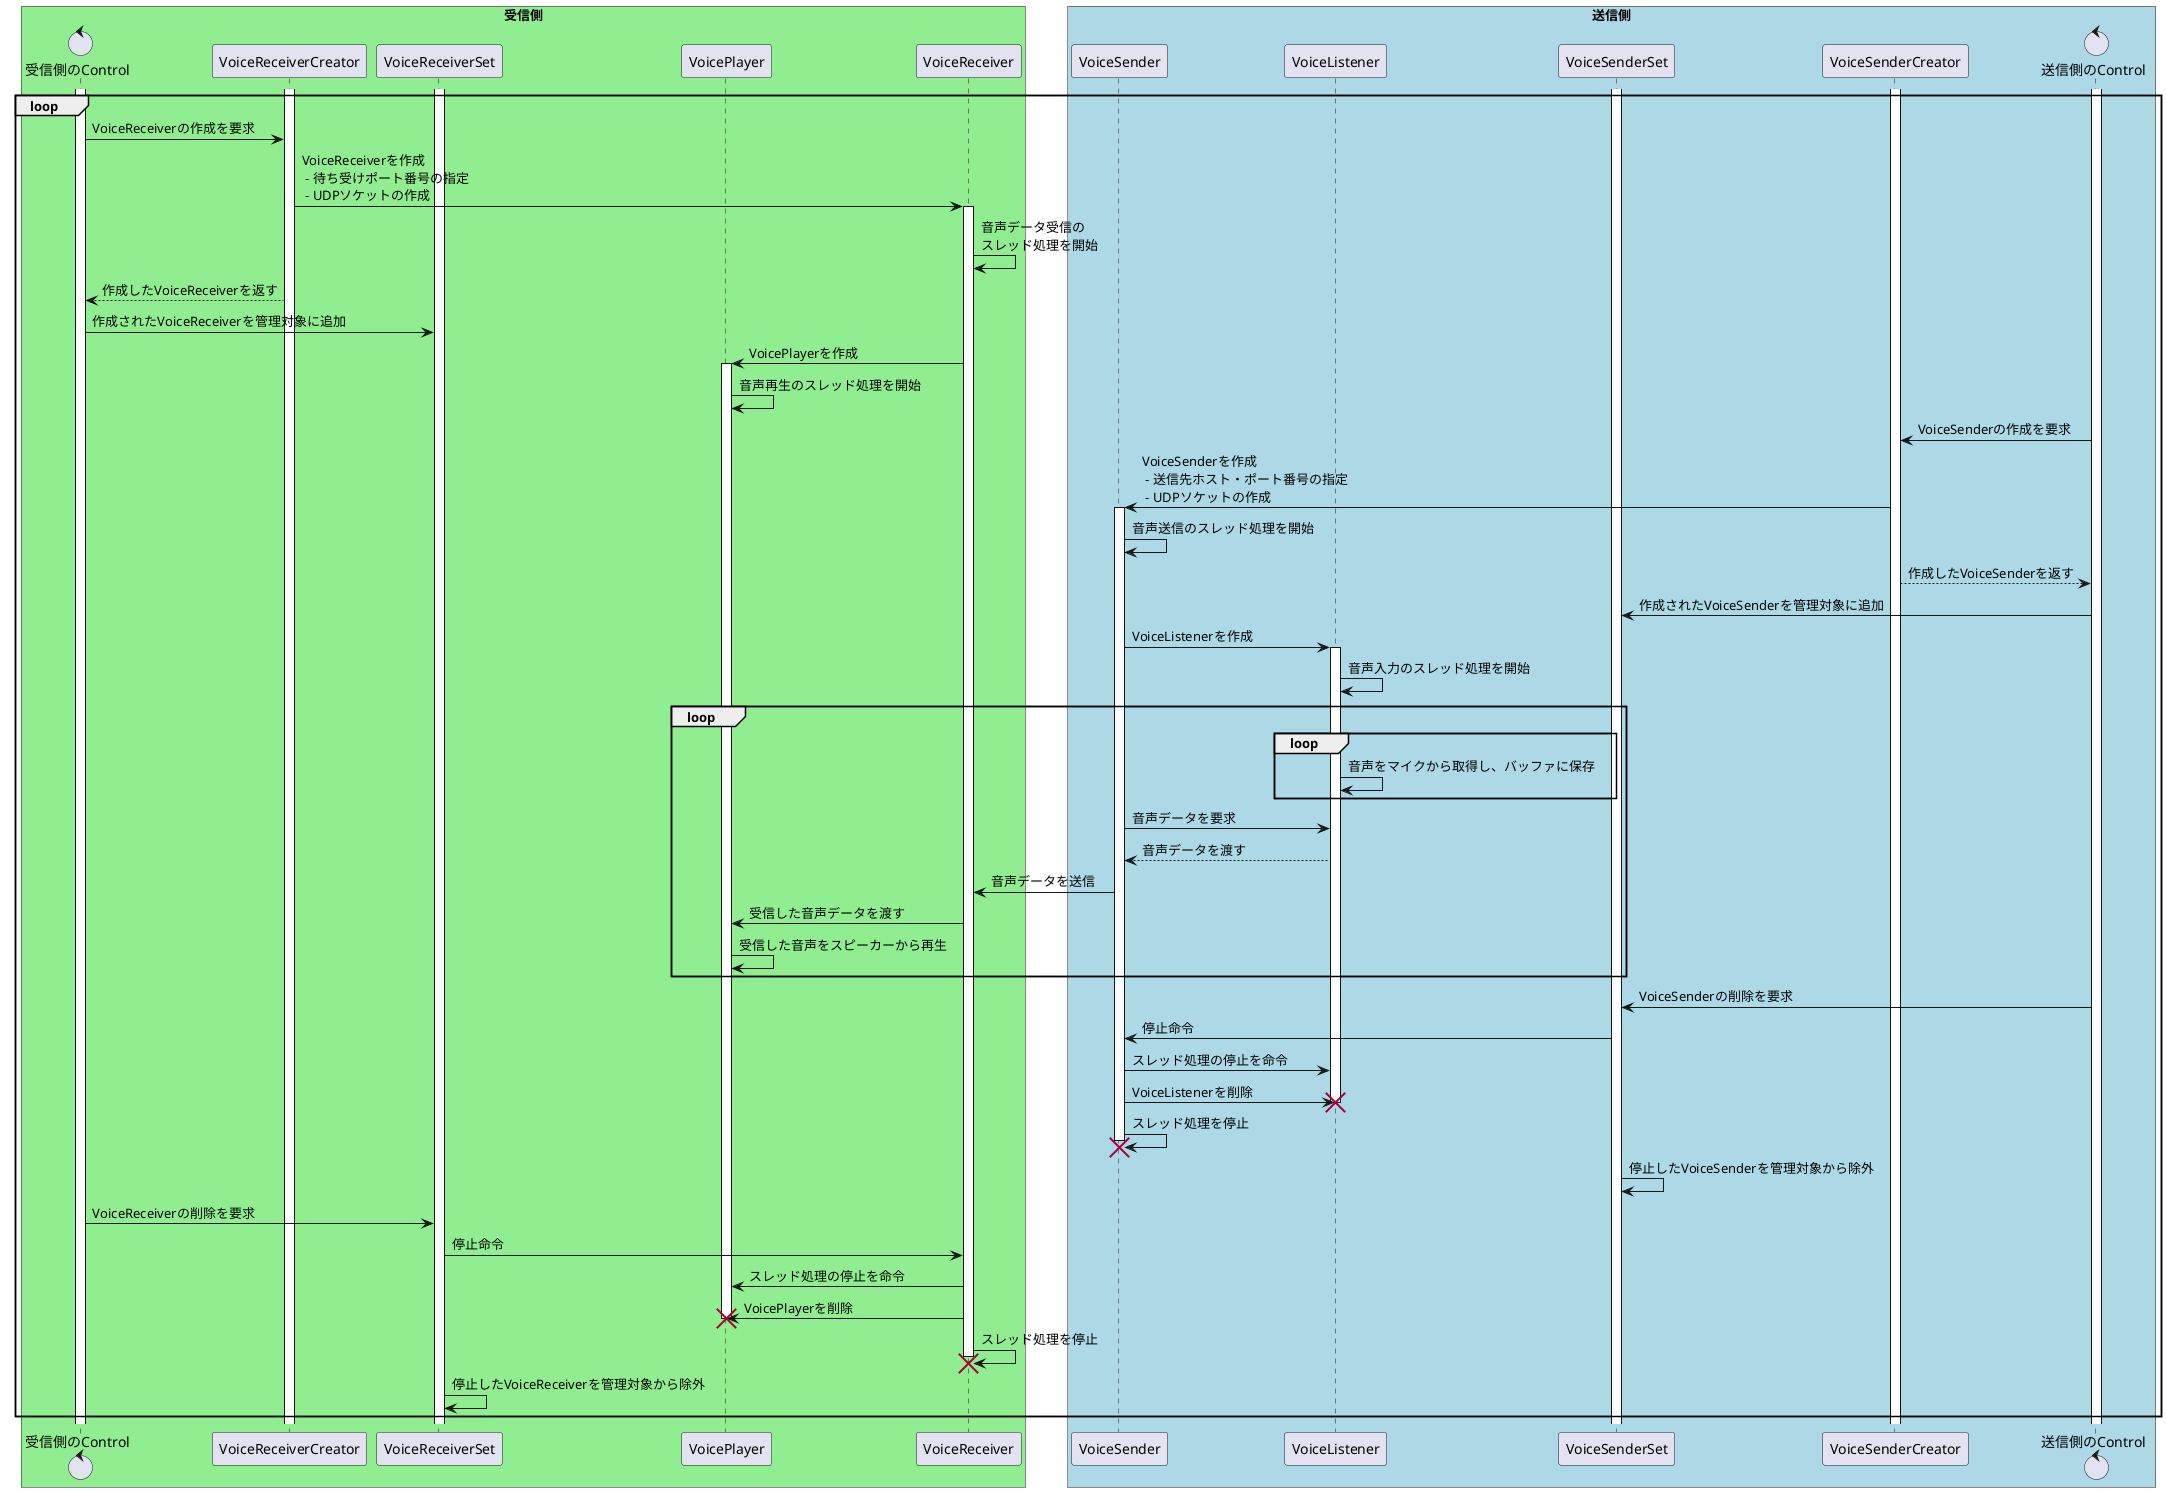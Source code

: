 @startuml

skinparam boxPadding 20

box "受信側" #LightGreen
control 受信側のControl
participant VoiceReceiverCreator
participant VoiceReceiverSet
participant VoicePlayer
participant VoiceReceiver
end box

box "送信側" #LightBlue
participant VoiceSender
participant VoiceListener
participant VoiceSenderSet
participant VoiceSenderCreator
control 送信側のControl
end box

' 初期化
activate 受信側のControl
activate VoiceReceiverSet
activate VoiceReceiverCreator
activate 送信側のControl
activate VoiceSenderSet
activate VoiceSenderCreator

loop
    ' 受信準備
    受信側のControl -> VoiceReceiverCreator: VoiceReceiverの作成を要求
    VoiceReceiverCreator -> VoiceReceiver: VoiceReceiverを作成\n - 待ち受けポート番号の指定\n - UDPソケットの作成
    activate VoiceReceiver
    VoiceReceiver -> VoiceReceiver: 音声データ受信の\nスレッド処理を開始
    受信側のControl <-- VoiceReceiverCreator: 作成したVoiceReceiverを返す
    受信側のControl -> VoiceReceiverSet: 作成されたVoiceReceiverを管理対象に追加
    VoiceReceiver -> VoicePlayer: VoicePlayerを作成
    activate VoicePlayer
    VoicePlayer -> VoicePlayer: 音声再生のスレッド処理を開始

    ' 送信準備
    送信側のControl -> VoiceSenderCreator: VoiceSenderの作成を要求
    VoiceSenderCreator -> VoiceSender: VoiceSenderを作成\n - 送信先ホスト・ポート番号の指定 \n - UDPソケットの作成
    activate VoiceSender
    VoiceSender -> VoiceSender: 音声送信のスレッド処理を開始
    送信側のControl <-- VoiceSenderCreator: 作成したVoiceSenderを返す
    送信側のControl -> VoiceSenderSet: 作成されたVoiceSenderを管理対象に追加
    VoiceSender -> VoiceListener: VoiceListenerを作成
    activate VoiceListener
    VoiceListener -> VoiceListener: 音声入力のスレッド処理を開始

    ' 送受信処理
    loop
        loop
            VoiceListener -> VoiceListener: 音声をマイクから取得し、バッファに保存
        end
        VoiceSender -> VoiceListener: 音声データを要求
        VoiceSender <-- VoiceListener: 音声データを渡す
        VoiceSender -> VoiceReceiver: 音声データを送信

        VoiceReceiver -> VoicePlayer: 受信した音声データを渡す
        VoicePlayer -> VoicePlayer: 受信した音声をスピーカーから再生
    end

    ' 送信終了処理
    送信側のControl -> VoiceSenderSet: VoiceSenderの削除を要求
    VoiceSenderSet -> VoiceSender: 停止命令
    VoiceSender -> VoiceListener: スレッド処理の停止を命令
    VoiceSender -> VoiceListener: VoiceListenerを削除
    destroy VoiceListener
    VoiceSender -> VoiceSender: スレッド処理を停止
    destroy VoiceSender
    VoiceSenderSet -> VoiceSenderSet: 停止したVoiceSenderを管理対象から除外

    ' 受信終了処理
    受信側のControl -> VoiceReceiverSet: VoiceReceiverの削除を要求
    VoiceReceiverSet -> VoiceReceiver: 停止命令
    VoiceReceiver -> VoicePlayer: スレッド処理の停止を命令
    VoiceReceiver -> VoicePlayer: VoicePlayerを削除
    destroy VoicePlayer
    VoiceReceiver -> VoiceReceiver: スレッド処理を停止
    destroy VoiceReceiver
    VoiceReceiverSet -> VoiceReceiverSet: 停止したVoiceReceiverを管理対象から除外
end

@enduml